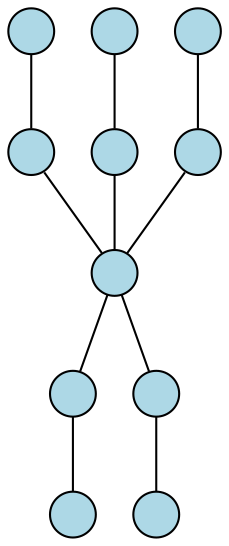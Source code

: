 graph G {
        node [URL="\N.html" target="new" label="" tooltip="Node \N" width=0.3 height=0.3 style=filled fillcolor=lightblue pencolor=black]
        a -- b -- c -- d -- e; f -- g -- c -- h -- i; j -- k -- c;
}


